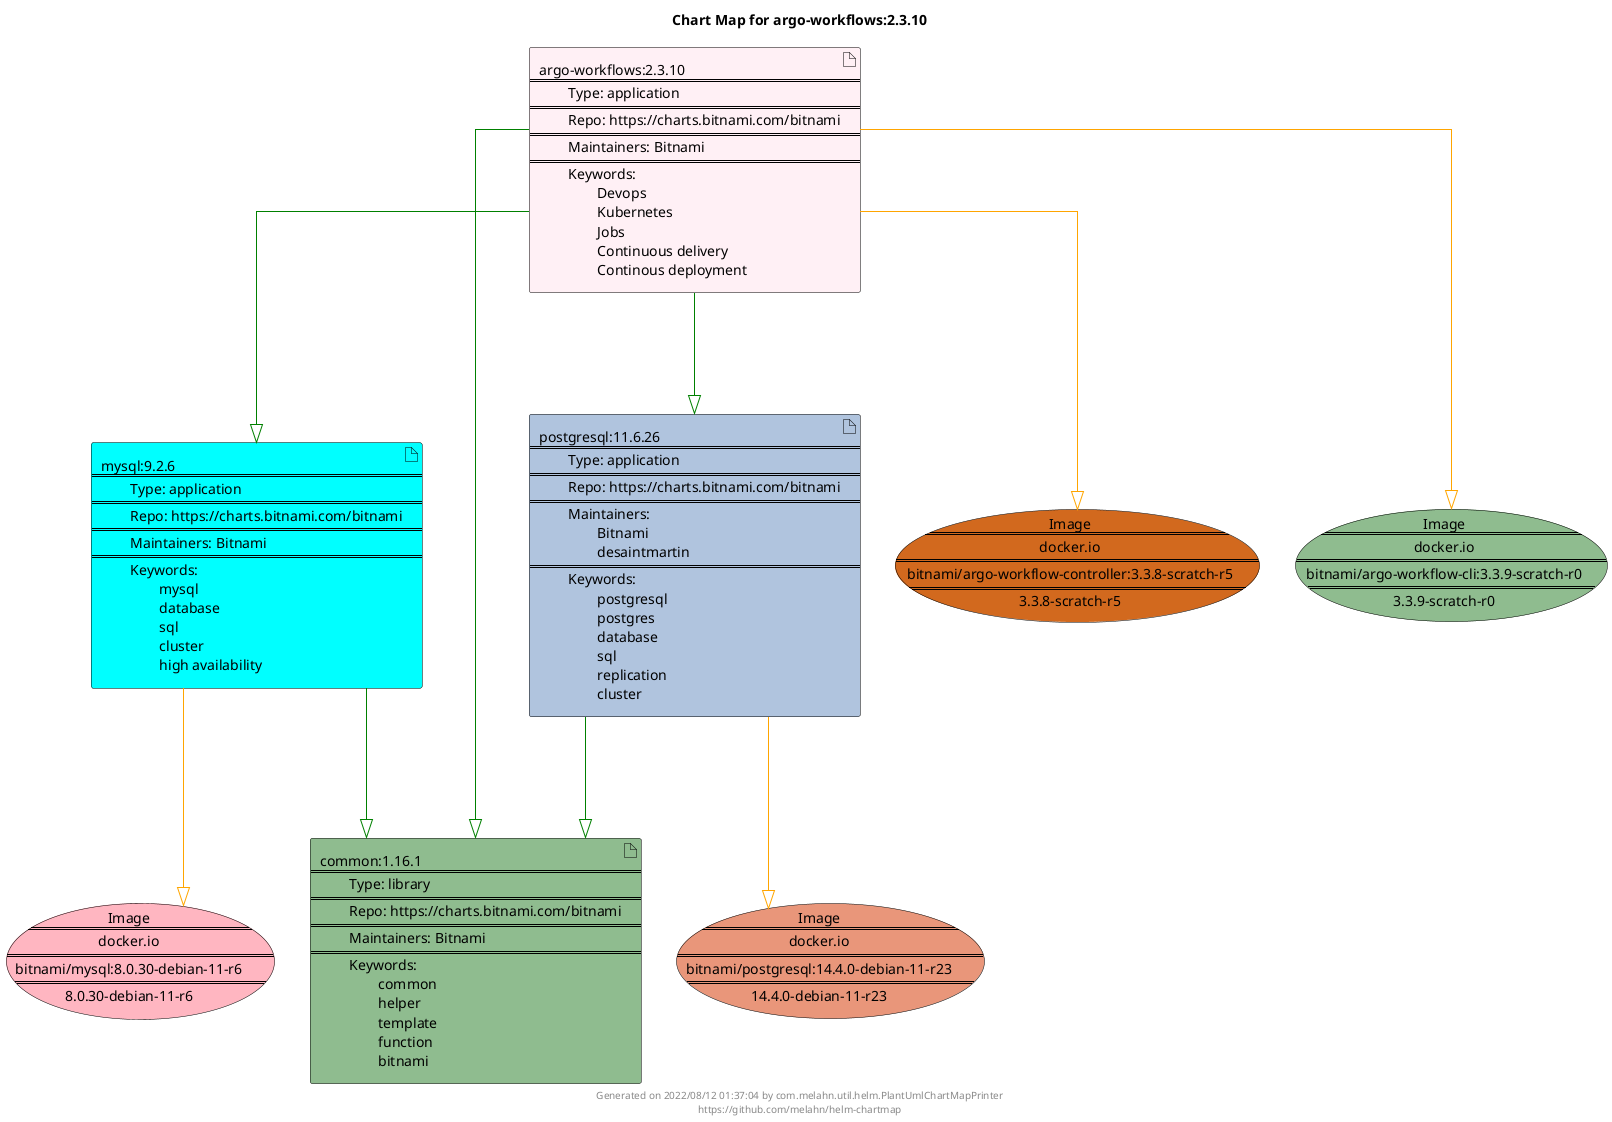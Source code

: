 @startuml
skinparam linetype ortho
skinparam backgroundColor white
skinparam usecaseBorderColor black
skinparam usecaseArrowColor LightSlateGray
skinparam artifactBorderColor black
skinparam artifactArrowColor LightSlateGray

title Chart Map for argo-workflows:2.3.10

'There are 4 referenced Helm Charts
artifact "common:1.16.1\n====\n\tType: library\n====\n\tRepo: https://charts.bitnami.com/bitnami\n====\n\tMaintainers: Bitnami\n====\n\tKeywords: \n\t\tcommon\n\t\thelper\n\t\ttemplate\n\t\tfunction\n\t\tbitnami" as common_1_16_1 #DarkSeaGreen
artifact "mysql:9.2.6\n====\n\tType: application\n====\n\tRepo: https://charts.bitnami.com/bitnami\n====\n\tMaintainers: Bitnami\n====\n\tKeywords: \n\t\tmysql\n\t\tdatabase\n\t\tsql\n\t\tcluster\n\t\thigh availability" as mysql_9_2_6 #Aqua
artifact "postgresql:11.6.26\n====\n\tType: application\n====\n\tRepo: https://charts.bitnami.com/bitnami\n====\n\tMaintainers: \n\t\tBitnami\n\t\tdesaintmartin\n====\n\tKeywords: \n\t\tpostgresql\n\t\tpostgres\n\t\tdatabase\n\t\tsql\n\t\treplication\n\t\tcluster" as postgresql_11_6_26 #LightSteelBlue
artifact "argo-workflows:2.3.10\n====\n\tType: application\n====\n\tRepo: https://charts.bitnami.com/bitnami\n====\n\tMaintainers: Bitnami\n====\n\tKeywords: \n\t\tDevops\n\t\tKubernetes\n\t\tJobs\n\t\tContinuous delivery\n\t\tContinous deployment" as argo_workflows_2_3_10 #LavenderBlush

'There are 4 referenced Docker Images
usecase "Image\n====\ndocker.io\n====\nbitnami/mysql:8.0.30-debian-11-r6\n====\n8.0.30-debian-11-r6" as docker_io_bitnami_mysql_8_0_30_debian_11_r6 #LightPink
usecase "Image\n====\ndocker.io\n====\nbitnami/argo-workflow-controller:3.3.8-scratch-r5\n====\n3.3.8-scratch-r5" as docker_io_bitnami_argo_workflow_controller_3_3_8_scratch_r5 #Chocolate
usecase "Image\n====\ndocker.io\n====\nbitnami/postgresql:14.4.0-debian-11-r23\n====\n14.4.0-debian-11-r23" as docker_io_bitnami_postgresql_14_4_0_debian_11_r23 #DarkSalmon
usecase "Image\n====\ndocker.io\n====\nbitnami/argo-workflow-cli:3.3.9-scratch-r0\n====\n3.3.9-scratch-r0" as docker_io_bitnami_argo_workflow_cli_3_3_9_scratch_r0 #DarkSeaGreen

'Chart Dependencies
argo_workflows_2_3_10--[#green]-|>common_1_16_1
argo_workflows_2_3_10--[#green]-|>postgresql_11_6_26
postgresql_11_6_26--[#green]-|>common_1_16_1
argo_workflows_2_3_10--[#green]-|>mysql_9_2_6
mysql_9_2_6--[#green]-|>common_1_16_1
mysql_9_2_6--[#orange]-|>docker_io_bitnami_mysql_8_0_30_debian_11_r6
postgresql_11_6_26--[#orange]-|>docker_io_bitnami_postgresql_14_4_0_debian_11_r23
argo_workflows_2_3_10--[#orange]-|>docker_io_bitnami_argo_workflow_controller_3_3_8_scratch_r5
argo_workflows_2_3_10--[#orange]-|>docker_io_bitnami_argo_workflow_cli_3_3_9_scratch_r0

center footer Generated on 2022/08/12 01:37:04 by com.melahn.util.helm.PlantUmlChartMapPrinter\nhttps://github.com/melahn/helm-chartmap
@enduml
